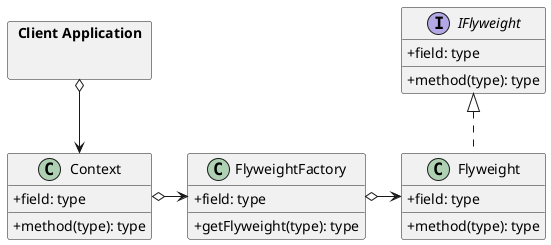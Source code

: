 @startuml

skinparam PackageStyle rectangle
skinparam ClassAttributeIconSize 0

package "Client Application" as ClientApplication {}

class Context {
    + field: type
    + method(type): type
}

ClientApplication o--> Context

class FlyweightFactory {
    + field: type
    + getFlyweight(type): type
}

Context o-right-> FlyweightFactory

interface IFlyweight {
    + field: type
    + method(type): type
}

class Flyweight {
    + field: type
    + method(type): type
}

IFlyweight <|-[dashed]- Flyweight
FlyweightFactory o-right-> Flyweight
